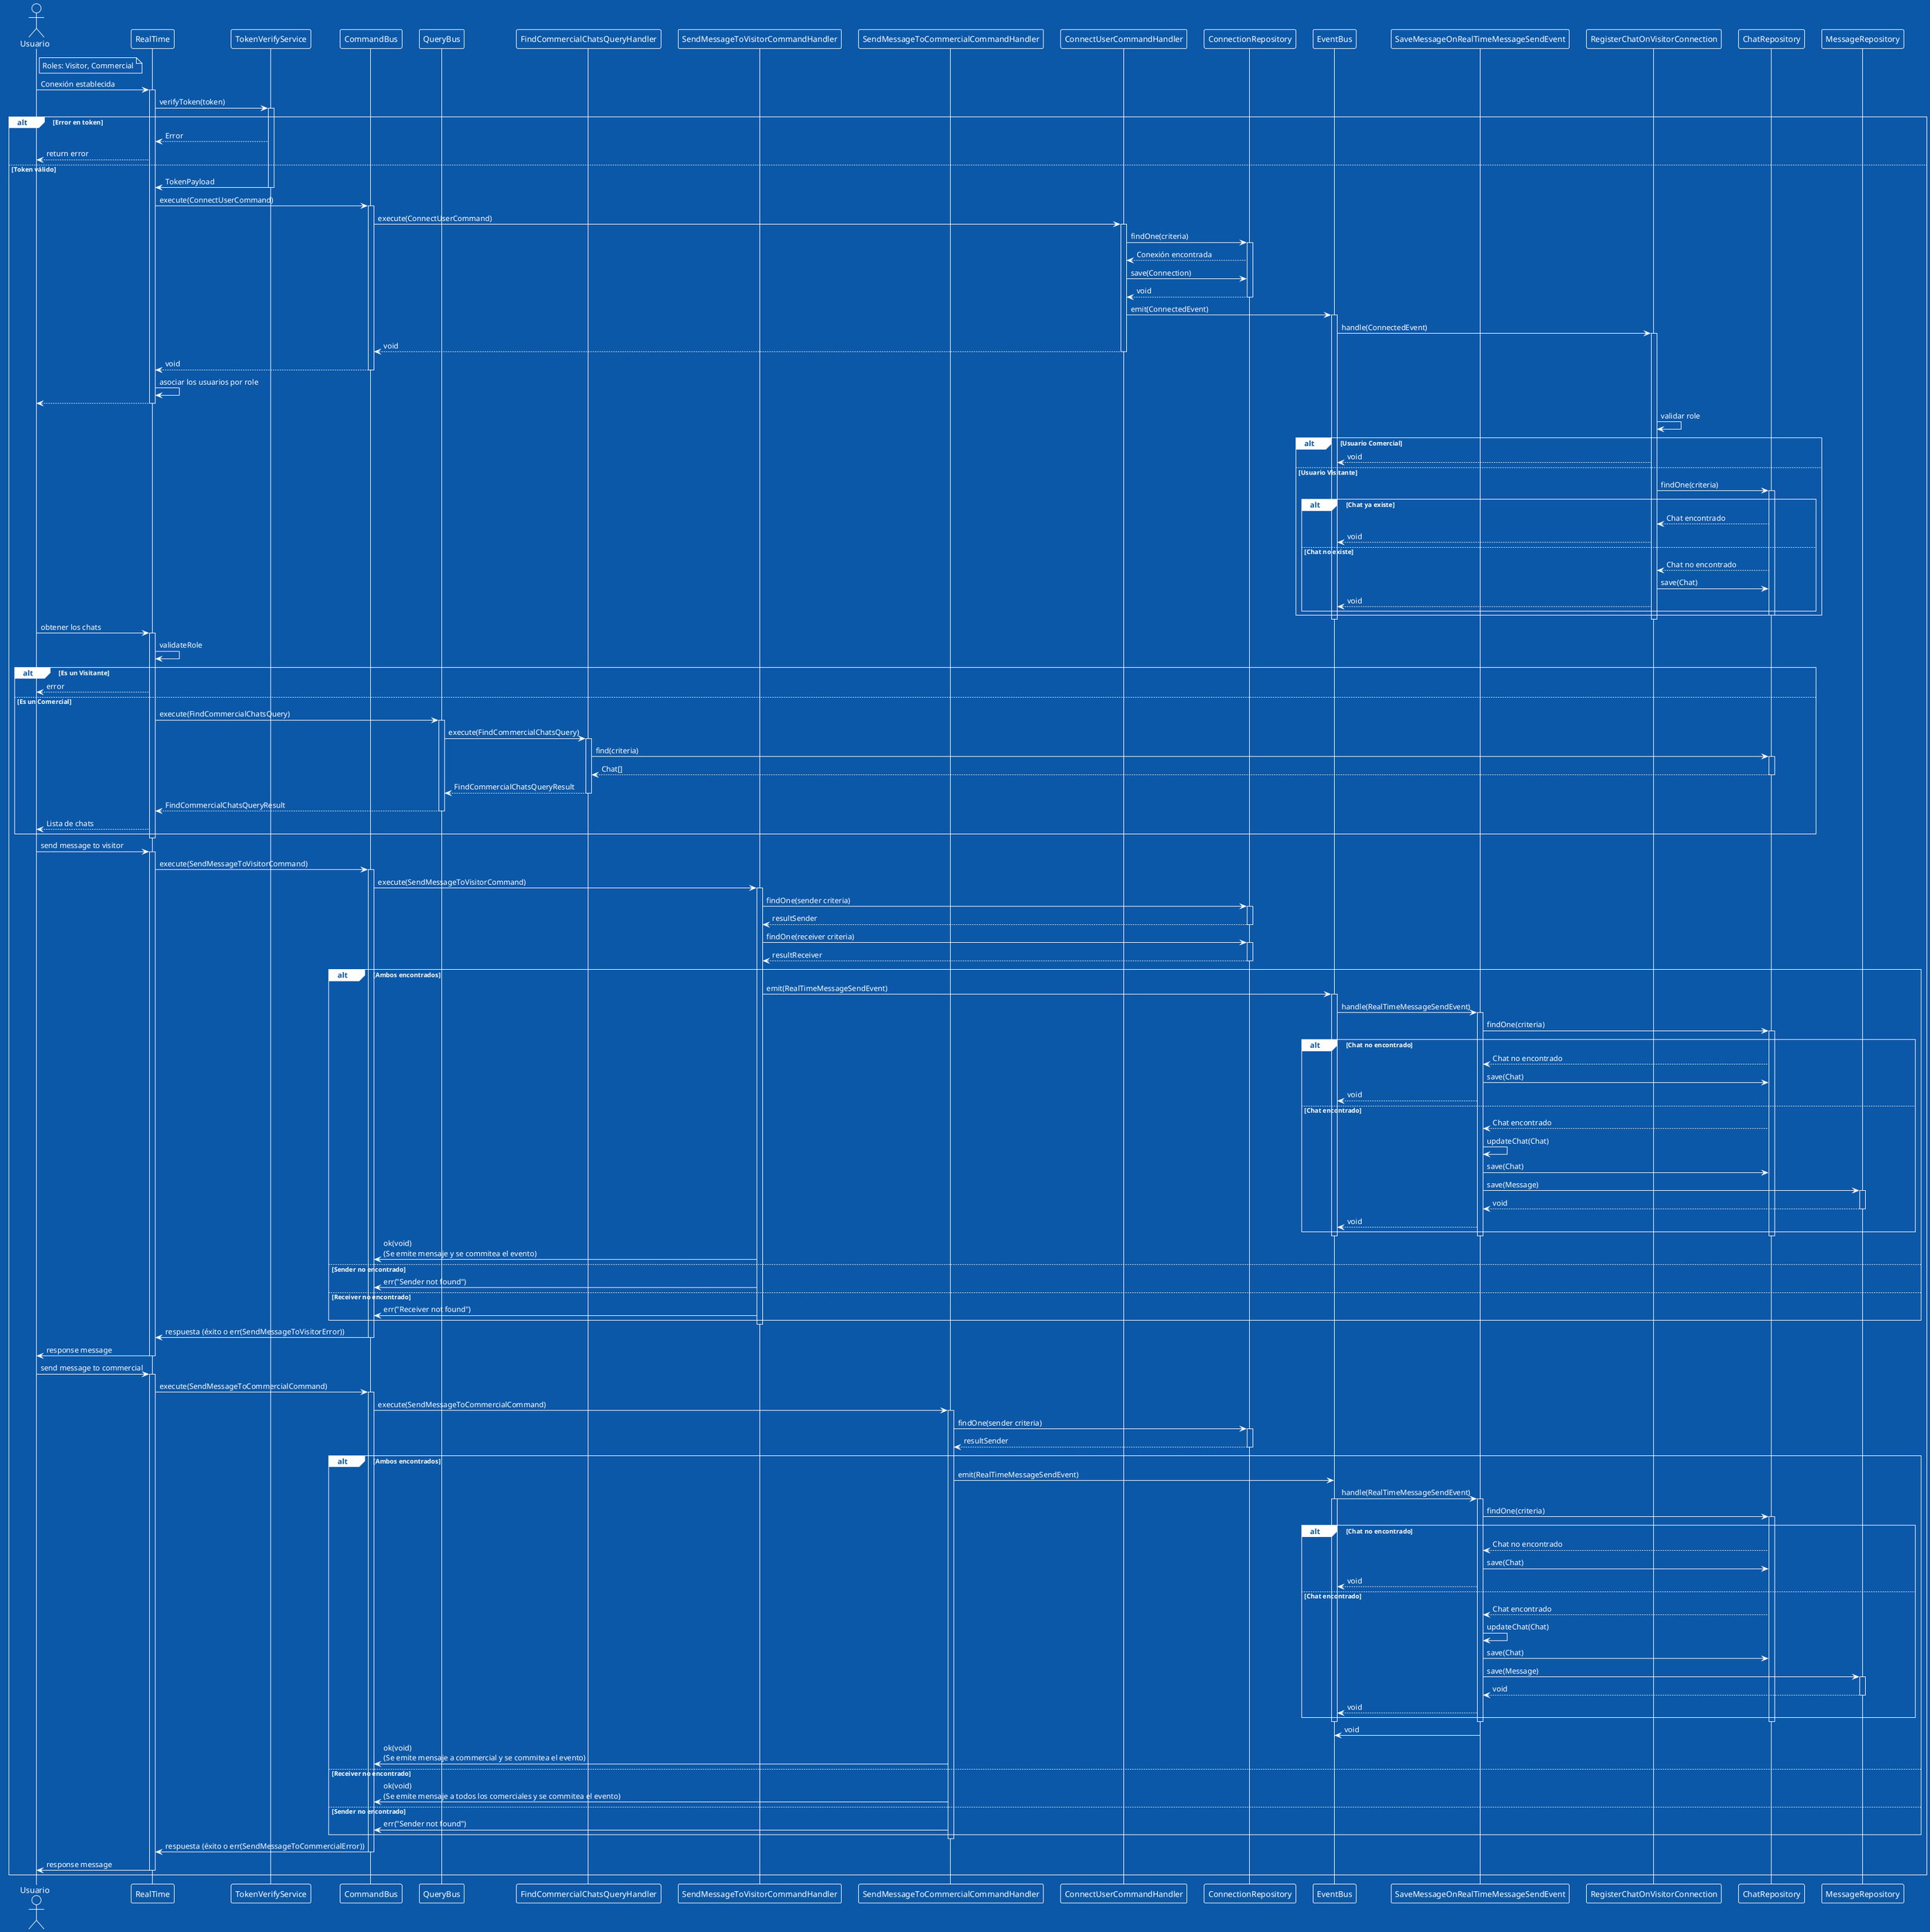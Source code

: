 @startuml Diagrama-secuencia
!theme amiga
actor "Usuario" as User
note right of User: Roles: Visitor, Commercial
participant "RealTime" as RT
participant "TokenVerifyService" as TV
participant "CommandBus" as CB
participant "QueryBus" as QB
participant "FindCommercialChatsQueryHandler" as FCC
participant "SendMessageToVisitorCommandHandler" as SMV
participant "SendMessageToCommercialCommandHandler" as SMC
participant "ConnectUserCommandHandler" as CH
participant "ConnectionRepository" as ConR
participant "EventBus" as EB
participant "SaveMessageOnRealTimeMessageSendEvent" as SM
participant "RegisterChatOnVisitorConnection" as RC
participant "ChatRepository" as CR
participant "MessageRepository" as MR

User -> RT: Conexión establecida
activate RT

RT -> TV: verifyToken(token)
activate TV
alt Error en token
  TV --> RT: Error
  RT --> User: return error
else Token válido
  TV -> RT: TokenPayload
  deactivate TV

  RT -> CB: execute(ConnectUserCommand)
  activate CB
  CB -> CH: execute(ConnectUserCommand)
  activate CH
  CH -> ConR: findOne(criteria)
  activate ConR
  ConR --> CH: Conexión encontrada
  CH -> ConR: save(Connection)
  ConR --> CH: void
  deactivate ConR
  CH -> EB: emit(ConnectedEvent)
  activate EB
  EB -> RC: handle(ConnectedEvent)
  activate RC
  
  CH --> CB: void
  deactivate CH
  CB --> RT: void
  deactivate CB
  RT -> RT: asociar los usuarios por role
  RT --> User: 
  deactivate RT
  RC -> RC: validar role
  alt Usuario Comercial
    RC --> EB: void
  else Usuario Visitante
    RC -> CR: findOne(criteria)
    activate CR
    alt Chat ya existe
      CR --> RC: Chat encontrado
      RC --> EB: void
    else Chat no existe
      CR --> RC: Chat no encontrado
      RC -> CR: save(Chat)
      RC --> EB: void
    end
    deactivate CR
  end
  deactivate EB
  deactivate RC
  
  User -> RT: obtener los chats
  activate RT
  RT -> RT: validateRole
  alt Es un Visitante
    RT --> User: error

  else Es un Comercial
    RT -> QB: execute(FindCommercialChatsQuery)
    activate QB
    QB -> FCC: execute(FindCommercialChatsQuery)
    activate FCC
    FCC ->CR: find(criteria)
    activate CR
    CR --> FCC: Chat[]
    deactivate CR
    FCC --> QB: FindCommercialChatsQueryResult
    deactivate FCC
    QB --> RT: FindCommercialChatsQueryResult
    deactivate QB
    RT --> User: Lista de chats
  end
  deactivate RT

  User -> RT: send message to visitor
  activate RT
  RT -> CB: execute(SendMessageToVisitorCommand)
  activate CB
  CB -> SMV: execute(SendMessageToVisitorCommand)
  activate SMV

  ' Búsqueda del ConnectionUser para el sender
  SMV -> ConR: findOne(sender criteria)
  activate ConR
  ConR --> SMV: resultSender
  deactivate ConR

  ' Búsqueda del ConnectionUser para el receiver
  SMV -> ConR: findOne(receiver criteria)
  activate ConR
  ConR --> SMV: resultReceiver
  deactivate ConR

  alt Ambos encontrados
    SMV -> EB: emit(RealTimeMessageSendEvent)
    activate EB
    EB -> SM: handle(RealTimeMessageSendEvent)
    activate SM
    SM -> CR: findOne(criteria)
    activate CR
    alt Chat no encontrado
      CR --> SM: Chat no encontrado
      SM -> CR: save(Chat)
      SM --> EB: void
    else Chat encontrado
      CR --> SM: Chat encontrado
      SM -> SM: updateChat(Chat)
      SM -> CR: save(Chat)
      SM -> MR: save(Message)
      activate MR
      MR --> SM: void
      deactivate MR
      SM --> EB: void
    end
    deactivate CR
    deactivate SM
    deactivate EB
    SMV -> CB: ok(void) \n(Se emite mensaje y se commitea el evento)
  else Sender no encontrado
    SMV -> CB: err("Sender not found")
  else Receiver no encontrado
    SMV -> CB: err("Receiver not found")
  end

  deactivate SMV
  CB -> RT: respuesta (éxito o err(SendMessageToVisitorError))
  deactivate CB
  RT -> User: response message
  deactivate RT
  User -> RT: send message to commercial
  activate RT
  RT -> CB: execute(SendMessageToCommercialCommand)
  activate CB
  CB -> SMC: execute(SendMessageToCommercialCommand)
  activate SMC
  ' Búsqueda del ConnectionUser para el sender
  SMC -> ConR: findOne(sender criteria)
  activate ConR
  ConR --> SMC: resultSender
  deactivate ConR

  alt Ambos encontrados
    SMC -> EB: emit(RealTimeMessageSendEvent)
    EB -> SM: handle(RealTimeMessageSendEvent)
    activate EB
    activate SM
    SM -> CR: findOne(criteria)
    activate CR
    alt Chat no encontrado
      CR --> SM: Chat no encontrado
      SM -> CR: save(Chat)
      SM --> EB: void
    else Chat encontrado
      CR --> SM: Chat encontrado
      SM -> SM: updateChat(Chat)
      SM -> CR: save(Chat)
      SM -> MR: save(Message)
      activate MR
      MR --> SM: void
      deactivate MR
      SM --> EB: void
    end
    deactivate CR
    deactivate SM
    deactivate EB
    SM -> EB: void
    deactivate EB
    SMC -> CB: ok(void) \n(Se emite mensaje a commercial y se commitea el evento)
  else Receiver no encontrado
    SMC -> CB: ok(void) \n(Se emite mensaje a todos los comerciales y se commitea el evento)
  else Sender no encontrado
    SMC -> CB: err("Sender not found")
  end
  deactivate SMC
  CB -> RT: respuesta (éxito o err(SendMessageToCommercialError))
  deactivate CB
  RT -> User: response message
  deactivate RT
  
end
@enduml
